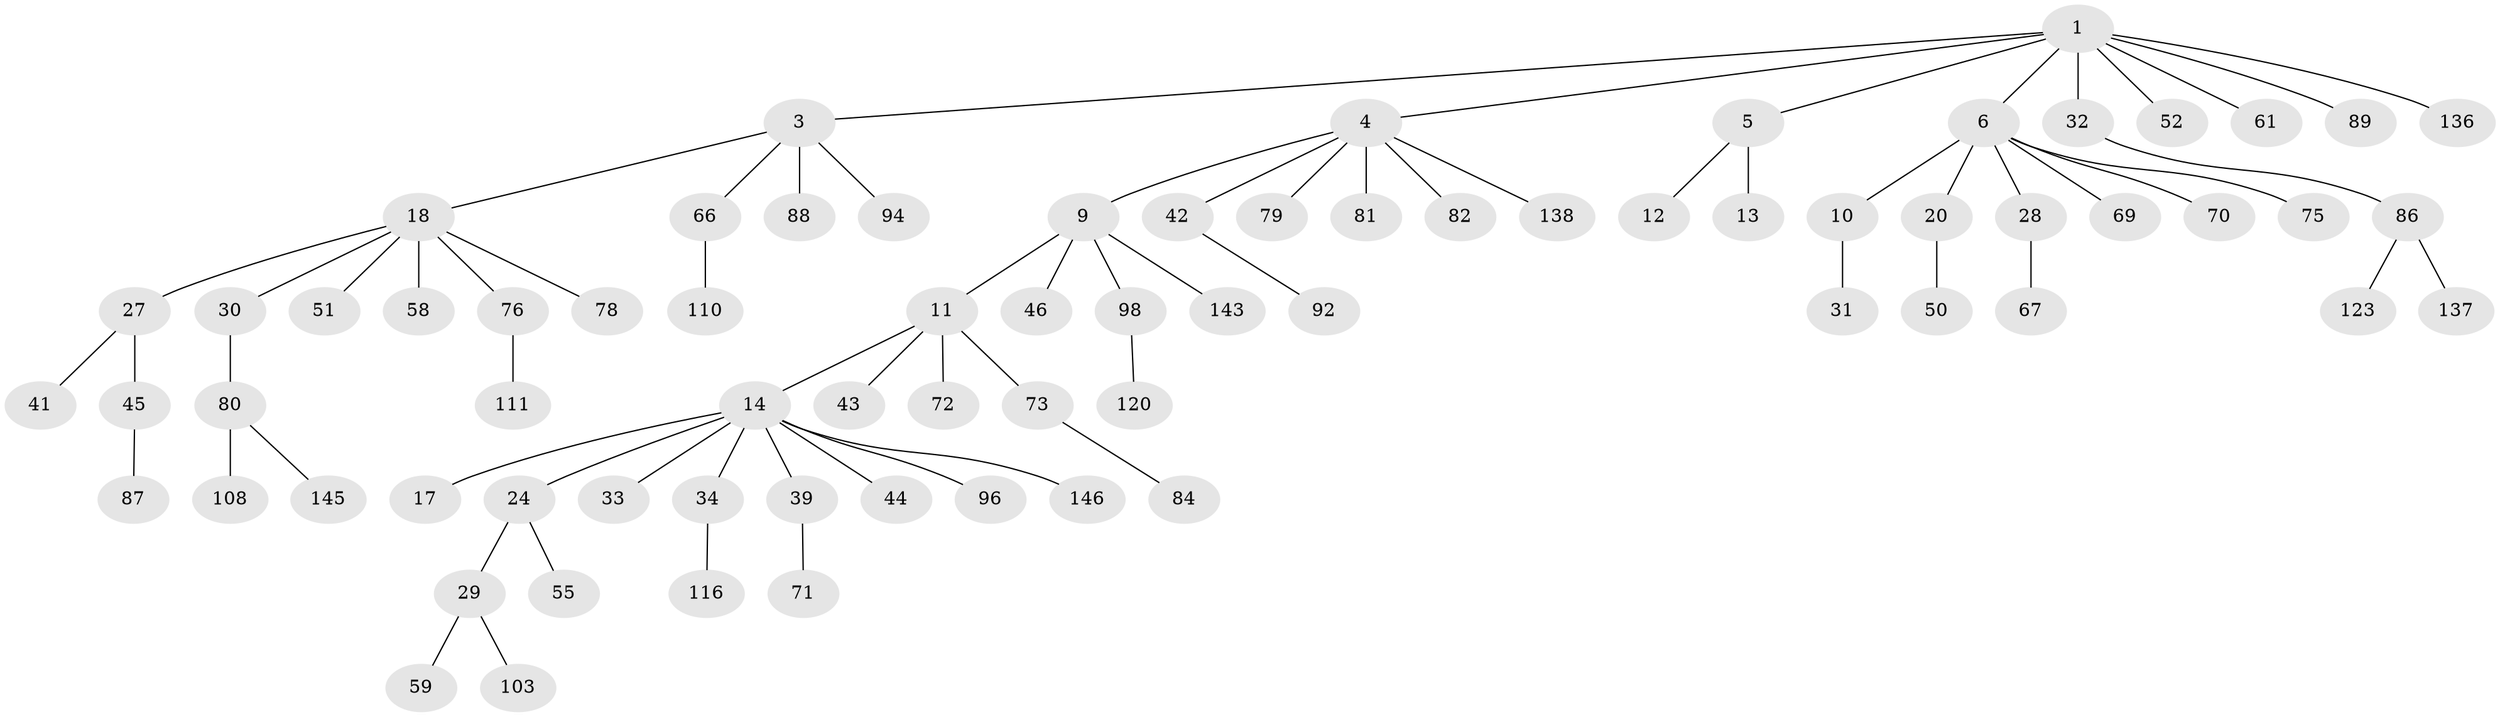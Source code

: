 // original degree distribution, {5: 0.0547945205479452, 6: 0.0136986301369863, 3: 0.1232876712328767, 7: 0.00684931506849315, 9: 0.00684931506849315, 4: 0.03424657534246575, 1: 0.5068493150684932, 2: 0.2534246575342466}
// Generated by graph-tools (version 1.1) at 2025/15/03/09/25 04:15:40]
// undirected, 73 vertices, 72 edges
graph export_dot {
graph [start="1"]
  node [color=gray90,style=filled];
  1 [super="+2"];
  3 [super="+16"];
  4 [super="+26+7"];
  5 [super="+107+83"];
  6 [super="+19+21+23+64"];
  9 [super="+93"];
  10;
  11;
  12;
  13;
  14 [super="+15"];
  17;
  18 [super="+25"];
  20 [super="+102"];
  24 [super="+36+117+60"];
  27;
  28 [super="+124"];
  29;
  30 [super="+63+49"];
  31;
  32;
  33 [super="+85"];
  34 [super="+132+40"];
  39 [super="+62+112"];
  41 [super="+109"];
  42 [super="+53"];
  43 [super="+68"];
  44;
  45 [super="+56"];
  46 [super="+47+95"];
  50;
  51 [super="+104"];
  52;
  55 [super="+101"];
  58;
  59;
  61 [super="+141+122"];
  66;
  67;
  69 [super="+130"];
  70;
  71;
  72;
  73;
  75;
  76;
  78;
  79;
  80;
  81;
  82;
  84;
  86;
  87 [super="+131"];
  88;
  89 [super="+126"];
  92;
  94;
  96;
  98 [super="+115"];
  103;
  108;
  110;
  111 [super="+140"];
  116;
  120;
  123;
  136;
  137;
  138;
  143;
  145;
  146;
  1 -- 4;
  1 -- 32;
  1 -- 89;
  1 -- 136;
  1 -- 3;
  1 -- 52;
  1 -- 5;
  1 -- 6;
  1 -- 61;
  3 -- 66;
  3 -- 88;
  3 -- 18;
  3 -- 94;
  4 -- 9;
  4 -- 42;
  4 -- 79;
  4 -- 81;
  4 -- 138;
  4 -- 82;
  5 -- 12;
  5 -- 13;
  6 -- 10;
  6 -- 20;
  6 -- 70;
  6 -- 75;
  6 -- 69;
  6 -- 28;
  9 -- 11;
  9 -- 46;
  9 -- 98;
  9 -- 143;
  10 -- 31;
  11 -- 14;
  11 -- 43;
  11 -- 72;
  11 -- 73;
  14 -- 17;
  14 -- 24;
  14 -- 96;
  14 -- 33;
  14 -- 34;
  14 -- 146;
  14 -- 39;
  14 -- 44;
  18 -- 27;
  18 -- 78;
  18 -- 51;
  18 -- 58;
  18 -- 76;
  18 -- 30;
  20 -- 50;
  24 -- 29;
  24 -- 55;
  27 -- 41;
  27 -- 45;
  28 -- 67;
  29 -- 59;
  29 -- 103;
  30 -- 80;
  32 -- 86;
  34 -- 116;
  39 -- 71;
  42 -- 92;
  45 -- 87;
  66 -- 110;
  73 -- 84;
  76 -- 111;
  80 -- 108;
  80 -- 145;
  86 -- 123;
  86 -- 137;
  98 -- 120;
}
